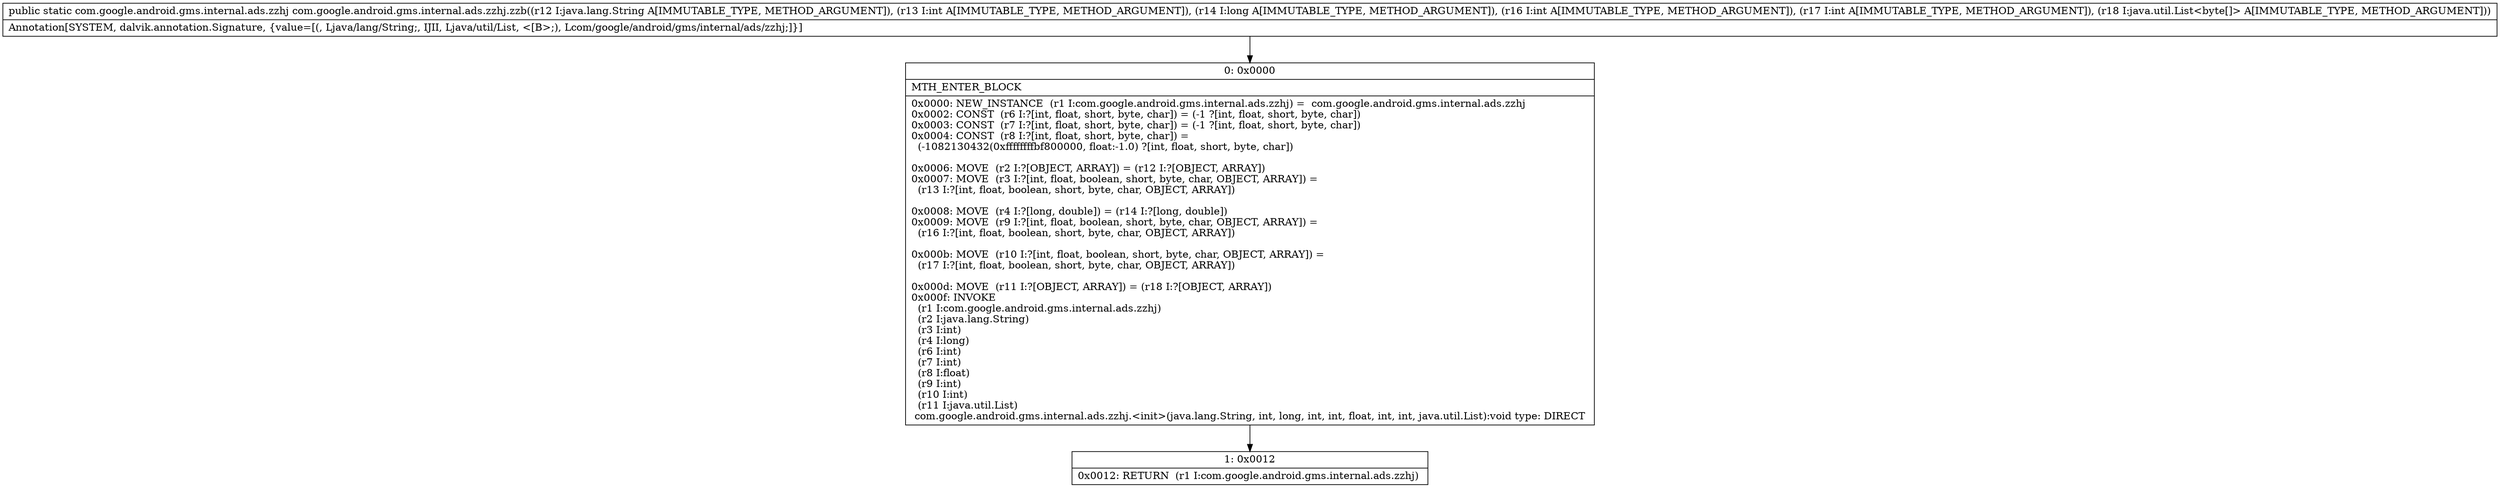 digraph "CFG forcom.google.android.gms.internal.ads.zzhj.zzb(Ljava\/lang\/String;IJIILjava\/util\/List;)Lcom\/google\/android\/gms\/internal\/ads\/zzhj;" {
Node_0 [shape=record,label="{0\:\ 0x0000|MTH_ENTER_BLOCK\l|0x0000: NEW_INSTANCE  (r1 I:com.google.android.gms.internal.ads.zzhj) =  com.google.android.gms.internal.ads.zzhj \l0x0002: CONST  (r6 I:?[int, float, short, byte, char]) = (\-1 ?[int, float, short, byte, char]) \l0x0003: CONST  (r7 I:?[int, float, short, byte, char]) = (\-1 ?[int, float, short, byte, char]) \l0x0004: CONST  (r8 I:?[int, float, short, byte, char]) = \l  (\-1082130432(0xffffffffbf800000, float:\-1.0) ?[int, float, short, byte, char])\l \l0x0006: MOVE  (r2 I:?[OBJECT, ARRAY]) = (r12 I:?[OBJECT, ARRAY]) \l0x0007: MOVE  (r3 I:?[int, float, boolean, short, byte, char, OBJECT, ARRAY]) = \l  (r13 I:?[int, float, boolean, short, byte, char, OBJECT, ARRAY])\l \l0x0008: MOVE  (r4 I:?[long, double]) = (r14 I:?[long, double]) \l0x0009: MOVE  (r9 I:?[int, float, boolean, short, byte, char, OBJECT, ARRAY]) = \l  (r16 I:?[int, float, boolean, short, byte, char, OBJECT, ARRAY])\l \l0x000b: MOVE  (r10 I:?[int, float, boolean, short, byte, char, OBJECT, ARRAY]) = \l  (r17 I:?[int, float, boolean, short, byte, char, OBJECT, ARRAY])\l \l0x000d: MOVE  (r11 I:?[OBJECT, ARRAY]) = (r18 I:?[OBJECT, ARRAY]) \l0x000f: INVOKE  \l  (r1 I:com.google.android.gms.internal.ads.zzhj)\l  (r2 I:java.lang.String)\l  (r3 I:int)\l  (r4 I:long)\l  (r6 I:int)\l  (r7 I:int)\l  (r8 I:float)\l  (r9 I:int)\l  (r10 I:int)\l  (r11 I:java.util.List)\l com.google.android.gms.internal.ads.zzhj.\<init\>(java.lang.String, int, long, int, int, float, int, int, java.util.List):void type: DIRECT \l}"];
Node_1 [shape=record,label="{1\:\ 0x0012|0x0012: RETURN  (r1 I:com.google.android.gms.internal.ads.zzhj) \l}"];
MethodNode[shape=record,label="{public static com.google.android.gms.internal.ads.zzhj com.google.android.gms.internal.ads.zzhj.zzb((r12 I:java.lang.String A[IMMUTABLE_TYPE, METHOD_ARGUMENT]), (r13 I:int A[IMMUTABLE_TYPE, METHOD_ARGUMENT]), (r14 I:long A[IMMUTABLE_TYPE, METHOD_ARGUMENT]), (r16 I:int A[IMMUTABLE_TYPE, METHOD_ARGUMENT]), (r17 I:int A[IMMUTABLE_TYPE, METHOD_ARGUMENT]), (r18 I:java.util.List\<byte[]\> A[IMMUTABLE_TYPE, METHOD_ARGUMENT]))  | Annotation[SYSTEM, dalvik.annotation.Signature, \{value=[(, Ljava\/lang\/String;, IJII, Ljava\/util\/List, \<[B\>;), Lcom\/google\/android\/gms\/internal\/ads\/zzhj;]\}]\l}"];
MethodNode -> Node_0;
Node_0 -> Node_1;
}

